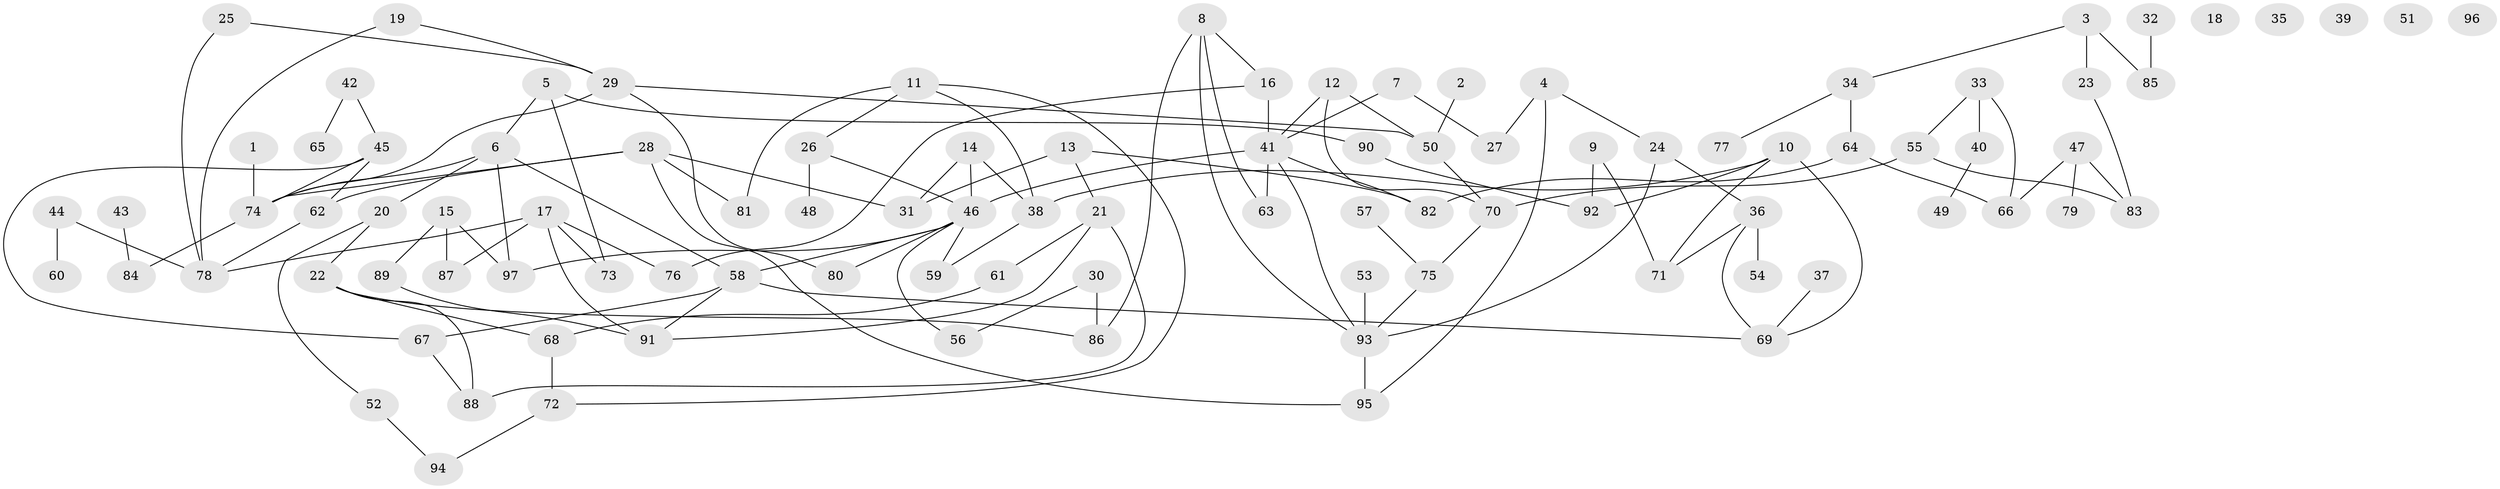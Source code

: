 // Generated by graph-tools (version 1.1) at 2025/00/03/09/25 03:00:46]
// undirected, 97 vertices, 131 edges
graph export_dot {
graph [start="1"]
  node [color=gray90,style=filled];
  1;
  2;
  3;
  4;
  5;
  6;
  7;
  8;
  9;
  10;
  11;
  12;
  13;
  14;
  15;
  16;
  17;
  18;
  19;
  20;
  21;
  22;
  23;
  24;
  25;
  26;
  27;
  28;
  29;
  30;
  31;
  32;
  33;
  34;
  35;
  36;
  37;
  38;
  39;
  40;
  41;
  42;
  43;
  44;
  45;
  46;
  47;
  48;
  49;
  50;
  51;
  52;
  53;
  54;
  55;
  56;
  57;
  58;
  59;
  60;
  61;
  62;
  63;
  64;
  65;
  66;
  67;
  68;
  69;
  70;
  71;
  72;
  73;
  74;
  75;
  76;
  77;
  78;
  79;
  80;
  81;
  82;
  83;
  84;
  85;
  86;
  87;
  88;
  89;
  90;
  91;
  92;
  93;
  94;
  95;
  96;
  97;
  1 -- 74;
  2 -- 50;
  3 -- 23;
  3 -- 34;
  3 -- 85;
  4 -- 24;
  4 -- 27;
  4 -- 95;
  5 -- 6;
  5 -- 73;
  5 -- 90;
  6 -- 20;
  6 -- 58;
  6 -- 74;
  6 -- 97;
  7 -- 27;
  7 -- 41;
  8 -- 16;
  8 -- 63;
  8 -- 86;
  8 -- 93;
  9 -- 71;
  9 -- 92;
  10 -- 38;
  10 -- 69;
  10 -- 71;
  10 -- 92;
  11 -- 26;
  11 -- 38;
  11 -- 72;
  11 -- 81;
  12 -- 41;
  12 -- 50;
  12 -- 70;
  13 -- 21;
  13 -- 31;
  13 -- 82;
  14 -- 31;
  14 -- 38;
  14 -- 46;
  15 -- 87;
  15 -- 89;
  15 -- 97;
  16 -- 41;
  16 -- 76;
  17 -- 73;
  17 -- 76;
  17 -- 78;
  17 -- 87;
  17 -- 91;
  19 -- 29;
  19 -- 78;
  20 -- 22;
  20 -- 52;
  21 -- 61;
  21 -- 88;
  21 -- 91;
  22 -- 68;
  22 -- 86;
  22 -- 88;
  23 -- 83;
  24 -- 36;
  24 -- 93;
  25 -- 29;
  25 -- 78;
  26 -- 46;
  26 -- 48;
  28 -- 31;
  28 -- 62;
  28 -- 74;
  28 -- 81;
  28 -- 95;
  29 -- 50;
  29 -- 74;
  29 -- 80;
  30 -- 56;
  30 -- 86;
  32 -- 85;
  33 -- 40;
  33 -- 55;
  33 -- 66;
  34 -- 64;
  34 -- 77;
  36 -- 54;
  36 -- 69;
  36 -- 71;
  37 -- 69;
  38 -- 59;
  40 -- 49;
  41 -- 46;
  41 -- 63;
  41 -- 82;
  41 -- 93;
  42 -- 45;
  42 -- 65;
  43 -- 84;
  44 -- 60;
  44 -- 78;
  45 -- 62;
  45 -- 67;
  45 -- 74;
  46 -- 56;
  46 -- 58;
  46 -- 59;
  46 -- 80;
  46 -- 97;
  47 -- 66;
  47 -- 79;
  47 -- 83;
  50 -- 70;
  52 -- 94;
  53 -- 93;
  55 -- 70;
  55 -- 83;
  57 -- 75;
  58 -- 67;
  58 -- 69;
  58 -- 91;
  61 -- 68;
  62 -- 78;
  64 -- 66;
  64 -- 82;
  67 -- 88;
  68 -- 72;
  70 -- 75;
  72 -- 94;
  74 -- 84;
  75 -- 93;
  89 -- 91;
  90 -- 92;
  93 -- 95;
}
